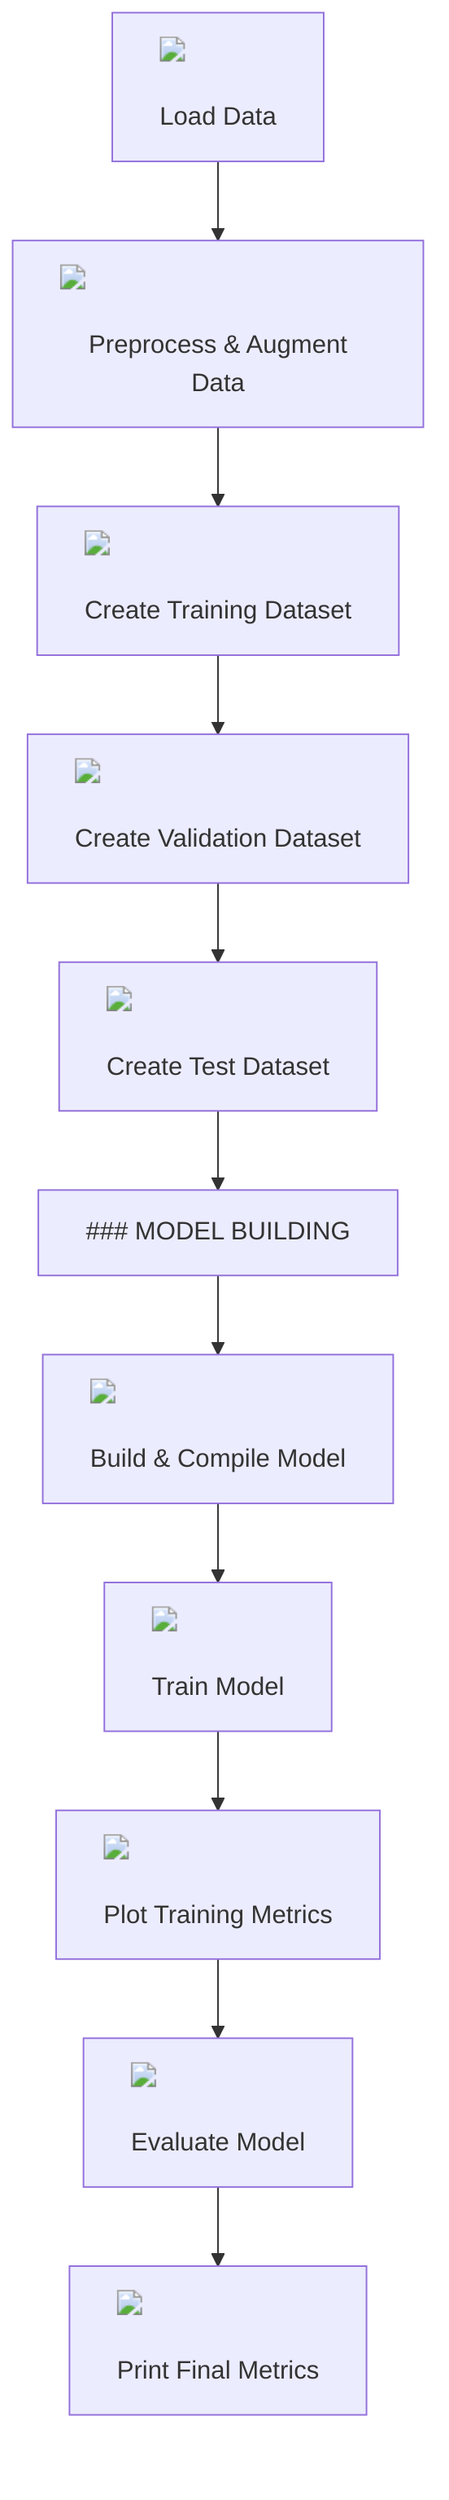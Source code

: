 flowchart TD
    A["<img src='file.svg'/> <br/> Load Data"] --> B["<img src='column_split.svg'/> <br/> Preprocess & Augment Data"]
    B --> C["<img src='table.svg'/> <br/> Create Training Dataset"]
    C --> D["<img src='table.svg'/> <br/> Create Validation Dataset"]
    D --> E["<img src='table.svg'/> <br/> Create Test Dataset"]
    E --> F["### MODEL BUILDING"]
    F --> G["<img src='brain.svg'/> <br/> Build & Compile Model"]
    G --> H["<img src='scatter_plot_template.svg'/> <br/> Train Model"]
    H --> I["<img src='barplot_template.svg'/> <br/> Plot Training Metrics"]
    I --> J["<img src='hist_template.svg'/> <br/> Evaluate Model"]
    J --> K["<img src='table.svg'/> <br/> Print Final Metrics"]